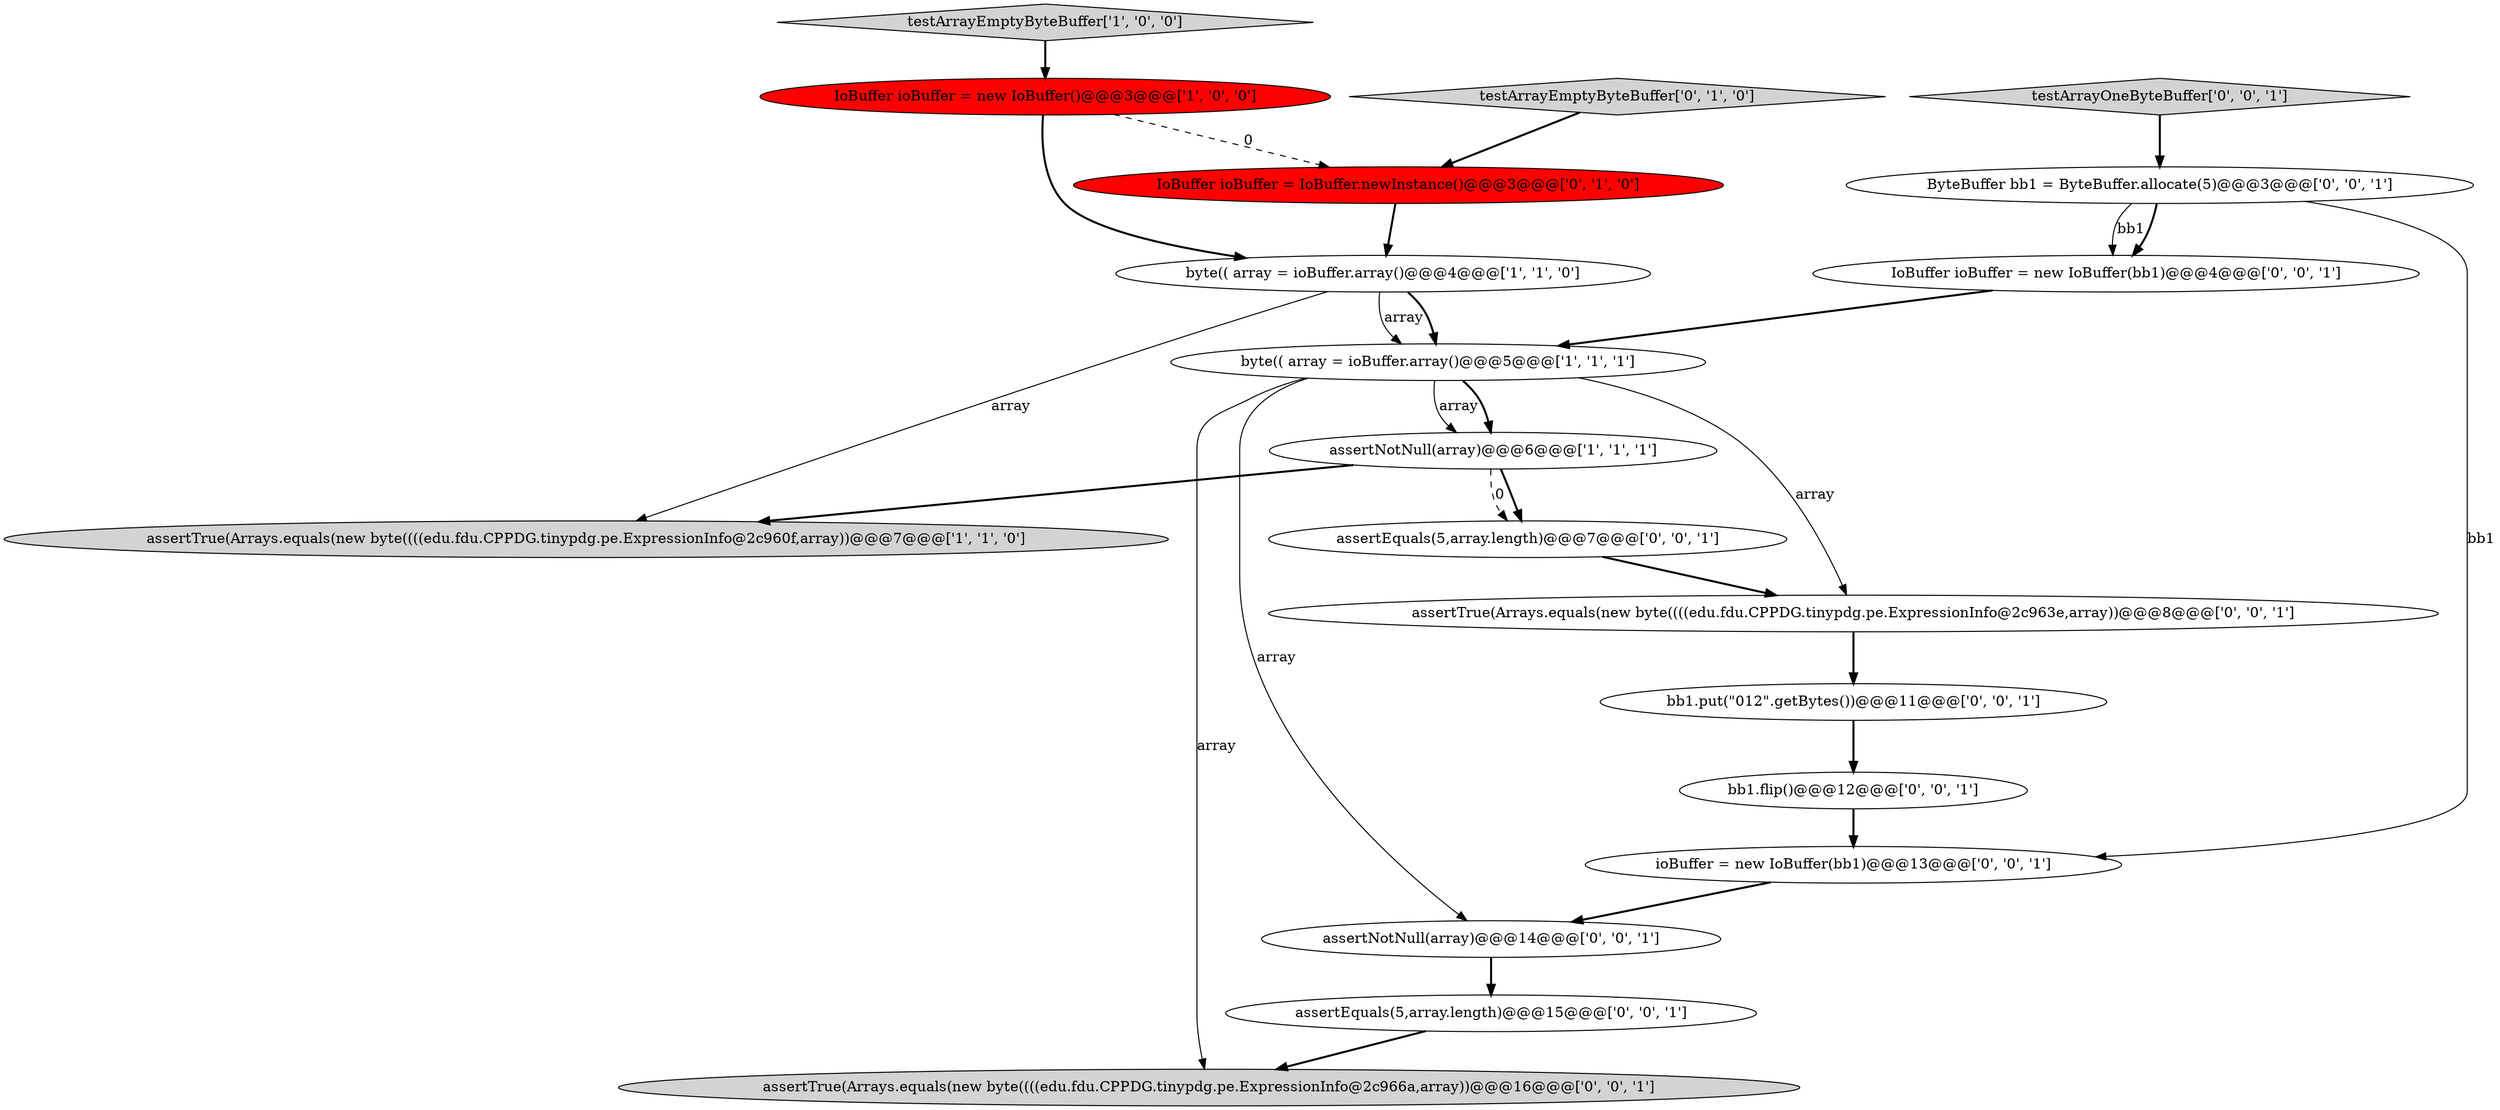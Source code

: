 digraph {
7 [style = filled, label = "IoBuffer ioBuffer = IoBuffer.newInstance()@@@3@@@['0', '1', '0']", fillcolor = red, shape = ellipse image = "AAA1AAABBB2BBB"];
2 [style = filled, label = "byte(( array = ioBuffer.array()@@@4@@@['1', '1', '0']", fillcolor = white, shape = ellipse image = "AAA0AAABBB1BBB"];
12 [style = filled, label = "bb1.flip()@@@12@@@['0', '0', '1']", fillcolor = white, shape = ellipse image = "AAA0AAABBB3BBB"];
3 [style = filled, label = "IoBuffer ioBuffer = new IoBuffer()@@@3@@@['1', '0', '0']", fillcolor = red, shape = ellipse image = "AAA1AAABBB1BBB"];
9 [style = filled, label = "bb1.put(\"012\".getBytes())@@@11@@@['0', '0', '1']", fillcolor = white, shape = ellipse image = "AAA0AAABBB3BBB"];
10 [style = filled, label = "ioBuffer = new IoBuffer(bb1)@@@13@@@['0', '0', '1']", fillcolor = white, shape = ellipse image = "AAA0AAABBB3BBB"];
1 [style = filled, label = "assertTrue(Arrays.equals(new byte((((edu.fdu.CPPDG.tinypdg.pe.ExpressionInfo@2c960f,array))@@@7@@@['1', '1', '0']", fillcolor = lightgray, shape = ellipse image = "AAA0AAABBB1BBB"];
4 [style = filled, label = "testArrayEmptyByteBuffer['1', '0', '0']", fillcolor = lightgray, shape = diamond image = "AAA0AAABBB1BBB"];
11 [style = filled, label = "assertEquals(5,array.length)@@@7@@@['0', '0', '1']", fillcolor = white, shape = ellipse image = "AAA0AAABBB3BBB"];
18 [style = filled, label = "ByteBuffer bb1 = ByteBuffer.allocate(5)@@@3@@@['0', '0', '1']", fillcolor = white, shape = ellipse image = "AAA0AAABBB3BBB"];
13 [style = filled, label = "assertTrue(Arrays.equals(new byte((((edu.fdu.CPPDG.tinypdg.pe.ExpressionInfo@2c963e,array))@@@8@@@['0', '0', '1']", fillcolor = white, shape = ellipse image = "AAA0AAABBB3BBB"];
17 [style = filled, label = "testArrayOneByteBuffer['0', '0', '1']", fillcolor = lightgray, shape = diamond image = "AAA0AAABBB3BBB"];
8 [style = filled, label = "IoBuffer ioBuffer = new IoBuffer(bb1)@@@4@@@['0', '0', '1']", fillcolor = white, shape = ellipse image = "AAA0AAABBB3BBB"];
5 [style = filled, label = "byte(( array = ioBuffer.array()@@@5@@@['1', '1', '1']", fillcolor = white, shape = ellipse image = "AAA0AAABBB1BBB"];
16 [style = filled, label = "assertNotNull(array)@@@14@@@['0', '0', '1']", fillcolor = white, shape = ellipse image = "AAA0AAABBB3BBB"];
14 [style = filled, label = "assertEquals(5,array.length)@@@15@@@['0', '0', '1']", fillcolor = white, shape = ellipse image = "AAA0AAABBB3BBB"];
6 [style = filled, label = "testArrayEmptyByteBuffer['0', '1', '0']", fillcolor = lightgray, shape = diamond image = "AAA0AAABBB2BBB"];
0 [style = filled, label = "assertNotNull(array)@@@6@@@['1', '1', '1']", fillcolor = white, shape = ellipse image = "AAA0AAABBB1BBB"];
15 [style = filled, label = "assertTrue(Arrays.equals(new byte((((edu.fdu.CPPDG.tinypdg.pe.ExpressionInfo@2c966a,array))@@@16@@@['0', '0', '1']", fillcolor = lightgray, shape = ellipse image = "AAA0AAABBB3BBB"];
4->3 [style = bold, label=""];
18->10 [style = solid, label="bb1"];
5->15 [style = solid, label="array"];
3->7 [style = dashed, label="0"];
0->11 [style = bold, label=""];
0->11 [style = dashed, label="0"];
2->5 [style = solid, label="array"];
18->8 [style = solid, label="bb1"];
12->10 [style = bold, label=""];
5->0 [style = solid, label="array"];
3->2 [style = bold, label=""];
5->0 [style = bold, label=""];
8->5 [style = bold, label=""];
10->16 [style = bold, label=""];
7->2 [style = bold, label=""];
0->1 [style = bold, label=""];
2->1 [style = solid, label="array"];
11->13 [style = bold, label=""];
5->13 [style = solid, label="array"];
16->14 [style = bold, label=""];
14->15 [style = bold, label=""];
18->8 [style = bold, label=""];
13->9 [style = bold, label=""];
9->12 [style = bold, label=""];
6->7 [style = bold, label=""];
17->18 [style = bold, label=""];
2->5 [style = bold, label=""];
5->16 [style = solid, label="array"];
}
